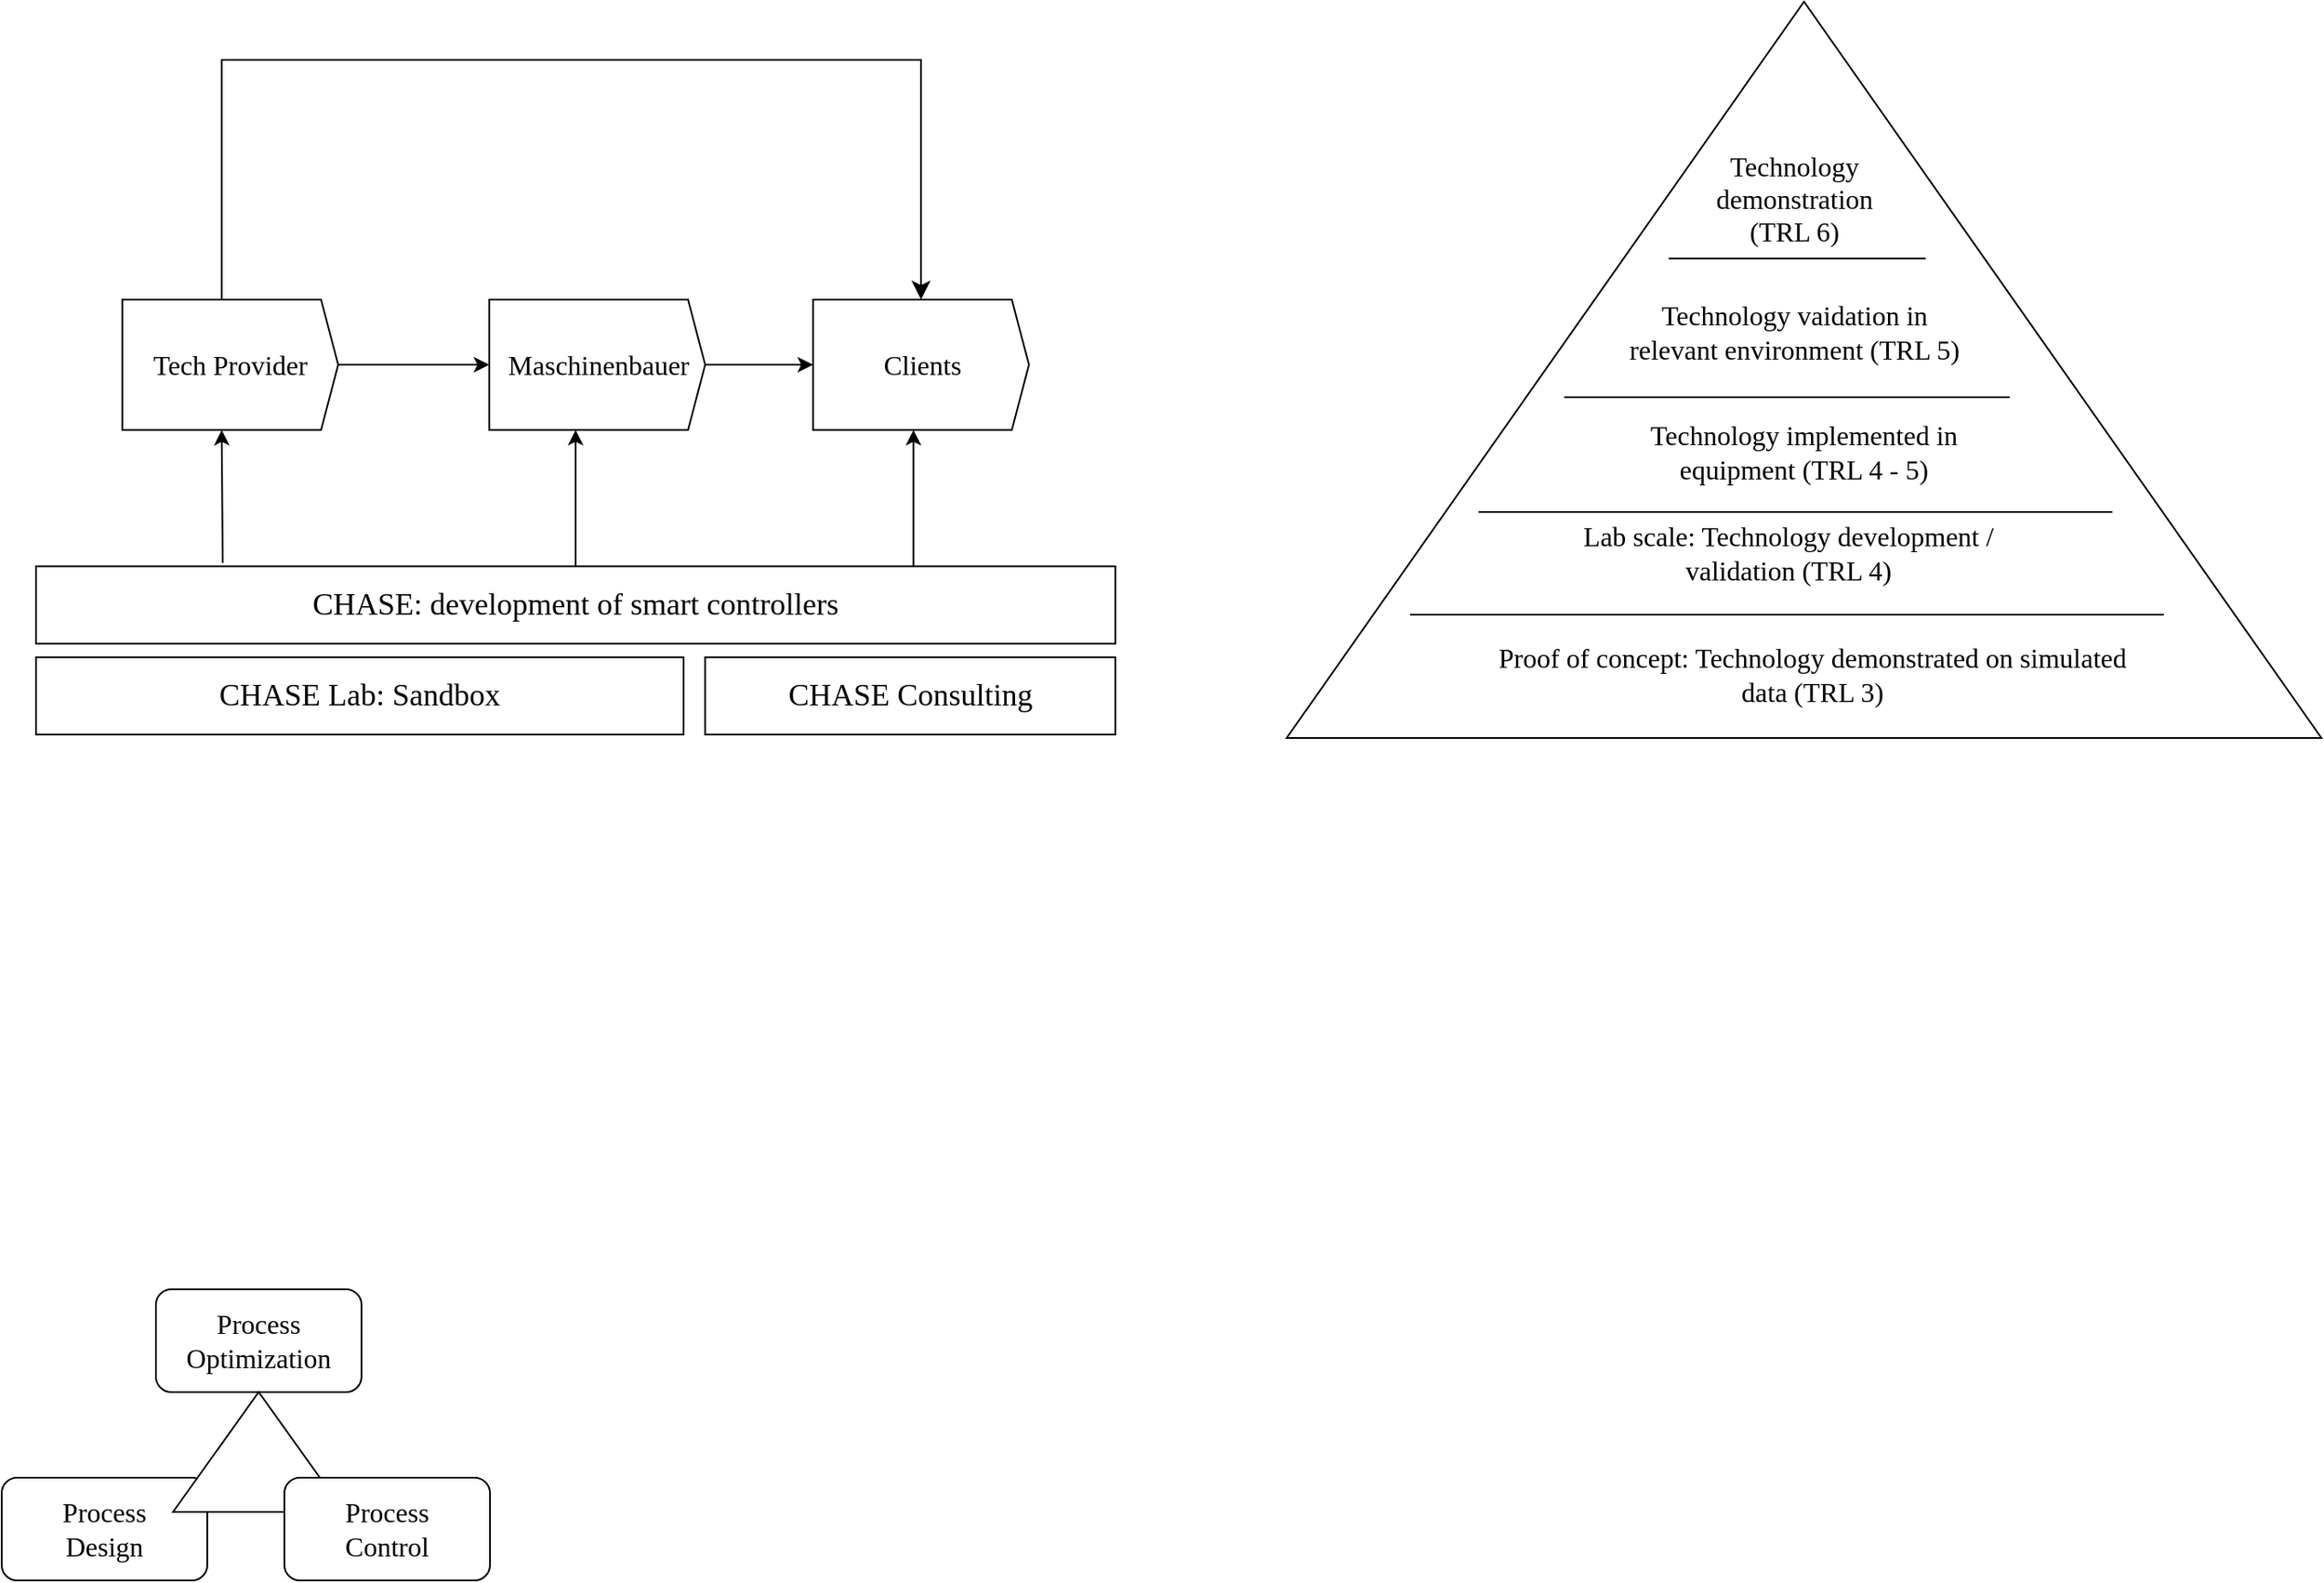 <mxfile version="22.0.7" type="github">
  <diagram name="Seite-1" id="xWN3o00qyPEZJ9LrFE_g">
    <mxGraphModel dx="1357" dy="539" grid="1" gridSize="10" guides="1" tooltips="1" connect="1" arrows="1" fold="1" page="1" pageScale="1" pageWidth="1169" pageHeight="827" math="0" shadow="0">
      <root>
        <mxCell id="0" />
        <mxCell id="1" parent="0" />
        <mxCell id="ORXUa8jjNet1NgsHZWgc-17" value="Process&lt;br&gt;Design" style="rounded=1;whiteSpace=wrap;html=1;fontSize=16;fontFamily=Rubik light;" vertex="1" parent="1">
          <mxGeometry x="10" y="912" width="120" height="60" as="geometry" />
        </mxCell>
        <mxCell id="ORXUa8jjNet1NgsHZWgc-18" value="Process Optimization" style="rounded=1;whiteSpace=wrap;html=1;fontSize=16;fontFamily=Rubik light;" vertex="1" parent="1">
          <mxGeometry x="100" y="802" width="120" height="60" as="geometry" />
        </mxCell>
        <mxCell id="ORXUa8jjNet1NgsHZWgc-22" value="" style="verticalLabelPosition=bottom;verticalAlign=top;html=1;shape=mxgraph.basic.acute_triangle;dx=0.5;" vertex="1" parent="1">
          <mxGeometry x="110" y="862" width="100" height="70" as="geometry" />
        </mxCell>
        <mxCell id="ORXUa8jjNet1NgsHZWgc-23" value="Process&lt;br&gt;Control" style="rounded=1;whiteSpace=wrap;html=1;fontSize=16;fontFamily=Rubik light;" vertex="1" parent="1">
          <mxGeometry x="175" y="912" width="120" height="60" as="geometry" />
        </mxCell>
        <mxCell id="ORXUa8jjNet1NgsHZWgc-38" value="" style="group" vertex="1" connectable="0" parent="1">
          <mxGeometry x="760" y="50" width="604" height="430" as="geometry" />
        </mxCell>
        <mxCell id="ORXUa8jjNet1NgsHZWgc-24" value="" style="verticalLabelPosition=bottom;verticalAlign=top;html=1;shape=mxgraph.basic.acute_triangle;dx=0.5;" vertex="1" parent="ORXUa8jjNet1NgsHZWgc-38">
          <mxGeometry width="604" height="430" as="geometry" />
        </mxCell>
        <mxCell id="ORXUa8jjNet1NgsHZWgc-26" value="" style="line;strokeWidth=1;rotatable=0;dashed=0;labelPosition=right;align=left;verticalAlign=middle;spacingTop=0;spacingLeft=6;points=[];portConstraint=eastwest;" vertex="1" parent="ORXUa8jjNet1NgsHZWgc-38">
          <mxGeometry x="223" y="145" width="150" height="10" as="geometry" />
        </mxCell>
        <mxCell id="ORXUa8jjNet1NgsHZWgc-29" value="Technology vaidation in &lt;br&gt;relevant environment (TRL 5)" style="rounded=1;whiteSpace=wrap;html=1;fontSize=16;fontFamily=Rubik light;strokeColor=none;fillColor=none;" vertex="1" parent="ORXUa8jjNet1NgsHZWgc-38">
          <mxGeometry x="192" y="163" width="208.5" height="60" as="geometry" />
        </mxCell>
        <mxCell id="ORXUa8jjNet1NgsHZWgc-30" value="Lab scale: Technology development / validation (TRL 4)" style="rounded=1;whiteSpace=wrap;html=1;fontSize=16;fontFamily=Rubik light;strokeColor=none;fillColor=none;" vertex="1" parent="ORXUa8jjNet1NgsHZWgc-38">
          <mxGeometry x="153" y="303" width="280" height="37" as="geometry" />
        </mxCell>
        <mxCell id="ORXUa8jjNet1NgsHZWgc-32" value="Technology implemented in equipment (TRL 4 - 5)" style="rounded=1;whiteSpace=wrap;html=1;fontSize=16;fontFamily=Rubik light;strokeColor=none;fillColor=none;" vertex="1" parent="ORXUa8jjNet1NgsHZWgc-38">
          <mxGeometry x="182" y="233" width="240" height="60" as="geometry" />
        </mxCell>
        <mxCell id="ORXUa8jjNet1NgsHZWgc-33" value="" style="line;strokeWidth=1;rotatable=0;dashed=0;labelPosition=right;align=left;verticalAlign=middle;spacingTop=0;spacingLeft=6;points=[];portConstraint=eastwest;" vertex="1" parent="ORXUa8jjNet1NgsHZWgc-38">
          <mxGeometry x="112" y="293" width="370" height="10" as="geometry" />
        </mxCell>
        <mxCell id="ORXUa8jjNet1NgsHZWgc-34" value="" style="line;strokeWidth=1;rotatable=0;dashed=0;labelPosition=right;align=left;verticalAlign=middle;spacingTop=0;spacingLeft=6;points=[];portConstraint=eastwest;" vertex="1" parent="ORXUa8jjNet1NgsHZWgc-38">
          <mxGeometry x="162" y="226" width="260" height="10" as="geometry" />
        </mxCell>
        <mxCell id="ORXUa8jjNet1NgsHZWgc-35" value="Technology &lt;br&gt;demonstration&lt;br&gt;(TRL 6)" style="rounded=1;whiteSpace=wrap;html=1;fontSize=16;fontFamily=Rubik light;strokeColor=none;fillColor=none;" vertex="1" parent="ORXUa8jjNet1NgsHZWgc-38">
          <mxGeometry x="198.75" y="85" width="195" height="60" as="geometry" />
        </mxCell>
        <mxCell id="ORXUa8jjNet1NgsHZWgc-36" value="" style="line;strokeWidth=1;rotatable=0;dashed=0;labelPosition=right;align=left;verticalAlign=middle;spacingTop=0;spacingLeft=6;points=[];portConstraint=eastwest;" vertex="1" parent="ORXUa8jjNet1NgsHZWgc-38">
          <mxGeometry x="72" y="353" width="440" height="10" as="geometry" />
        </mxCell>
        <mxCell id="ORXUa8jjNet1NgsHZWgc-37" value="Proof of concept: Technology demonstrated on simulated data (TRL 3)" style="rounded=1;whiteSpace=wrap;html=1;fontSize=16;fontFamily=Rubik light;strokeColor=none;fillColor=none;" vertex="1" parent="ORXUa8jjNet1NgsHZWgc-38">
          <mxGeometry x="122" y="363" width="370" height="60" as="geometry" />
        </mxCell>
        <mxCell id="ORXUa8jjNet1NgsHZWgc-39" value="" style="group" vertex="1" connectable="0" parent="1">
          <mxGeometry x="30" y="154" width="630" height="324" as="geometry" />
        </mxCell>
        <mxCell id="ORXUa8jjNet1NgsHZWgc-2" value="Tech Provider" style="html=1;shadow=0;dashed=0;align=center;verticalAlign=middle;shape=mxgraph.arrows2.arrow;dy=0;dx=10;notch=0;fontFamily=Rubik light;fontSize=16;" vertex="1" parent="ORXUa8jjNet1NgsHZWgc-39">
          <mxGeometry x="50.4" y="70" width="126" height="76.07" as="geometry" />
        </mxCell>
        <mxCell id="ORXUa8jjNet1NgsHZWgc-3" value="Maschinenbauer" style="html=1;shadow=0;dashed=0;align=center;verticalAlign=middle;shape=mxgraph.arrows2.arrow;dy=0;dx=10;notch=0;fontFamily=Rubik light;fontSize=16;" vertex="1" parent="ORXUa8jjNet1NgsHZWgc-39">
          <mxGeometry x="264.6" y="70" width="126" height="76.07" as="geometry" />
        </mxCell>
        <mxCell id="ORXUa8jjNet1NgsHZWgc-5" value="" style="edgeStyle=orthogonalEdgeStyle;rounded=0;orthogonalLoop=1;jettySize=auto;html=1;" edge="1" parent="ORXUa8jjNet1NgsHZWgc-39" source="ORXUa8jjNet1NgsHZWgc-2" target="ORXUa8jjNet1NgsHZWgc-3">
          <mxGeometry relative="1" as="geometry" />
        </mxCell>
        <mxCell id="ORXUa8jjNet1NgsHZWgc-4" value="Clients" style="html=1;shadow=0;dashed=0;align=center;verticalAlign=middle;shape=mxgraph.arrows2.arrow;dy=0;dx=10;notch=0;fontFamily=Rubik light;fontSize=16;" vertex="1" parent="ORXUa8jjNet1NgsHZWgc-39">
          <mxGeometry x="453.6" y="70" width="126" height="76.07" as="geometry" />
        </mxCell>
        <mxCell id="ORXUa8jjNet1NgsHZWgc-6" value="" style="edgeStyle=orthogonalEdgeStyle;rounded=0;orthogonalLoop=1;jettySize=auto;html=1;" edge="1" parent="ORXUa8jjNet1NgsHZWgc-39" source="ORXUa8jjNet1NgsHZWgc-3" target="ORXUa8jjNet1NgsHZWgc-4">
          <mxGeometry relative="1" as="geometry" />
        </mxCell>
        <mxCell id="ORXUa8jjNet1NgsHZWgc-8" value="&lt;font face=&quot;Rubik light&quot; style=&quot;font-size: 18px;&quot;&gt;CHASE: development of smart controllers&lt;/font&gt;" style="rounded=0;whiteSpace=wrap;html=1;" vertex="1" parent="ORXUa8jjNet1NgsHZWgc-39">
          <mxGeometry y="225.738" width="630" height="45.148" as="geometry" />
        </mxCell>
        <mxCell id="ORXUa8jjNet1NgsHZWgc-9" value="" style="endArrow=classic;html=1;rounded=0;entryX=0.4;entryY=1;entryDx=0;entryDy=0;entryPerimeter=0;" edge="1" parent="ORXUa8jjNet1NgsHZWgc-39" source="ORXUa8jjNet1NgsHZWgc-8" target="ORXUa8jjNet1NgsHZWgc-3">
          <mxGeometry width="50" height="50" relative="1" as="geometry">
            <mxPoint x="352.8" y="53.115" as="sourcePoint" />
            <mxPoint x="315" y="159.344" as="targetPoint" />
          </mxGeometry>
        </mxCell>
        <mxCell id="ORXUa8jjNet1NgsHZWgc-10" value="" style="endArrow=classic;html=1;rounded=0;entryX=0.4;entryY=1;entryDx=0;entryDy=0;entryPerimeter=0;" edge="1" parent="ORXUa8jjNet1NgsHZWgc-39">
          <mxGeometry width="50" height="50" relative="1" as="geometry">
            <mxPoint x="512.19" y="225.738" as="sourcePoint" />
            <mxPoint x="512.19" y="146.066" as="targetPoint" />
          </mxGeometry>
        </mxCell>
        <mxCell id="ORXUa8jjNet1NgsHZWgc-11" value="" style="endArrow=classic;html=1;rounded=0;entryX=0;entryY=0;entryDx=58;entryDy=76.07;entryPerimeter=0;exitX=0.173;exitY=-0.044;exitDx=0;exitDy=0;exitPerimeter=0;" edge="1" parent="ORXUa8jjNet1NgsHZWgc-39" source="ORXUa8jjNet1NgsHZWgc-8" target="ORXUa8jjNet1NgsHZWgc-2">
          <mxGeometry width="50" height="50" relative="1" as="geometry">
            <mxPoint x="113" y="220" as="sourcePoint" />
            <mxPoint x="122.85" y="146.066" as="targetPoint" />
          </mxGeometry>
        </mxCell>
        <mxCell id="ORXUa8jjNet1NgsHZWgc-12" value="&lt;font face=&quot;Rubik light&quot; style=&quot;font-size: 18px;&quot;&gt;CHASE Lab: Sandbox&lt;/font&gt;" style="rounded=0;whiteSpace=wrap;html=1;" vertex="1" parent="ORXUa8jjNet1NgsHZWgc-39">
          <mxGeometry y="278.852" width="378" height="45.148" as="geometry" />
        </mxCell>
        <mxCell id="ORXUa8jjNet1NgsHZWgc-14" value="&lt;font face=&quot;Rubik light&quot; style=&quot;font-size: 18px;&quot;&gt;CHASE Consulting&lt;/font&gt;" style="rounded=0;whiteSpace=wrap;html=1;" vertex="1" parent="ORXUa8jjNet1NgsHZWgc-39">
          <mxGeometry x="390.6" y="278.852" width="239.4" height="45.148" as="geometry" />
        </mxCell>
        <mxCell id="ORXUa8jjNet1NgsHZWgc-42" value="" style="edgeStyle=elbowEdgeStyle;elbow=vertical;endArrow=classic;html=1;curved=0;rounded=0;endSize=8;startSize=8;exitX=0;exitY=0;exitDx=58;exitDy=0;exitPerimeter=0;" edge="1" parent="ORXUa8jjNet1NgsHZWgc-39" source="ORXUa8jjNet1NgsHZWgc-2" target="ORXUa8jjNet1NgsHZWgc-4">
          <mxGeometry width="50" height="50" relative="1" as="geometry">
            <mxPoint x="120" y="70" as="sourcePoint" />
            <mxPoint x="370" y="-20" as="targetPoint" />
            <Array as="points">
              <mxPoint x="340" y="-70" />
            </Array>
          </mxGeometry>
        </mxCell>
      </root>
    </mxGraphModel>
  </diagram>
</mxfile>
